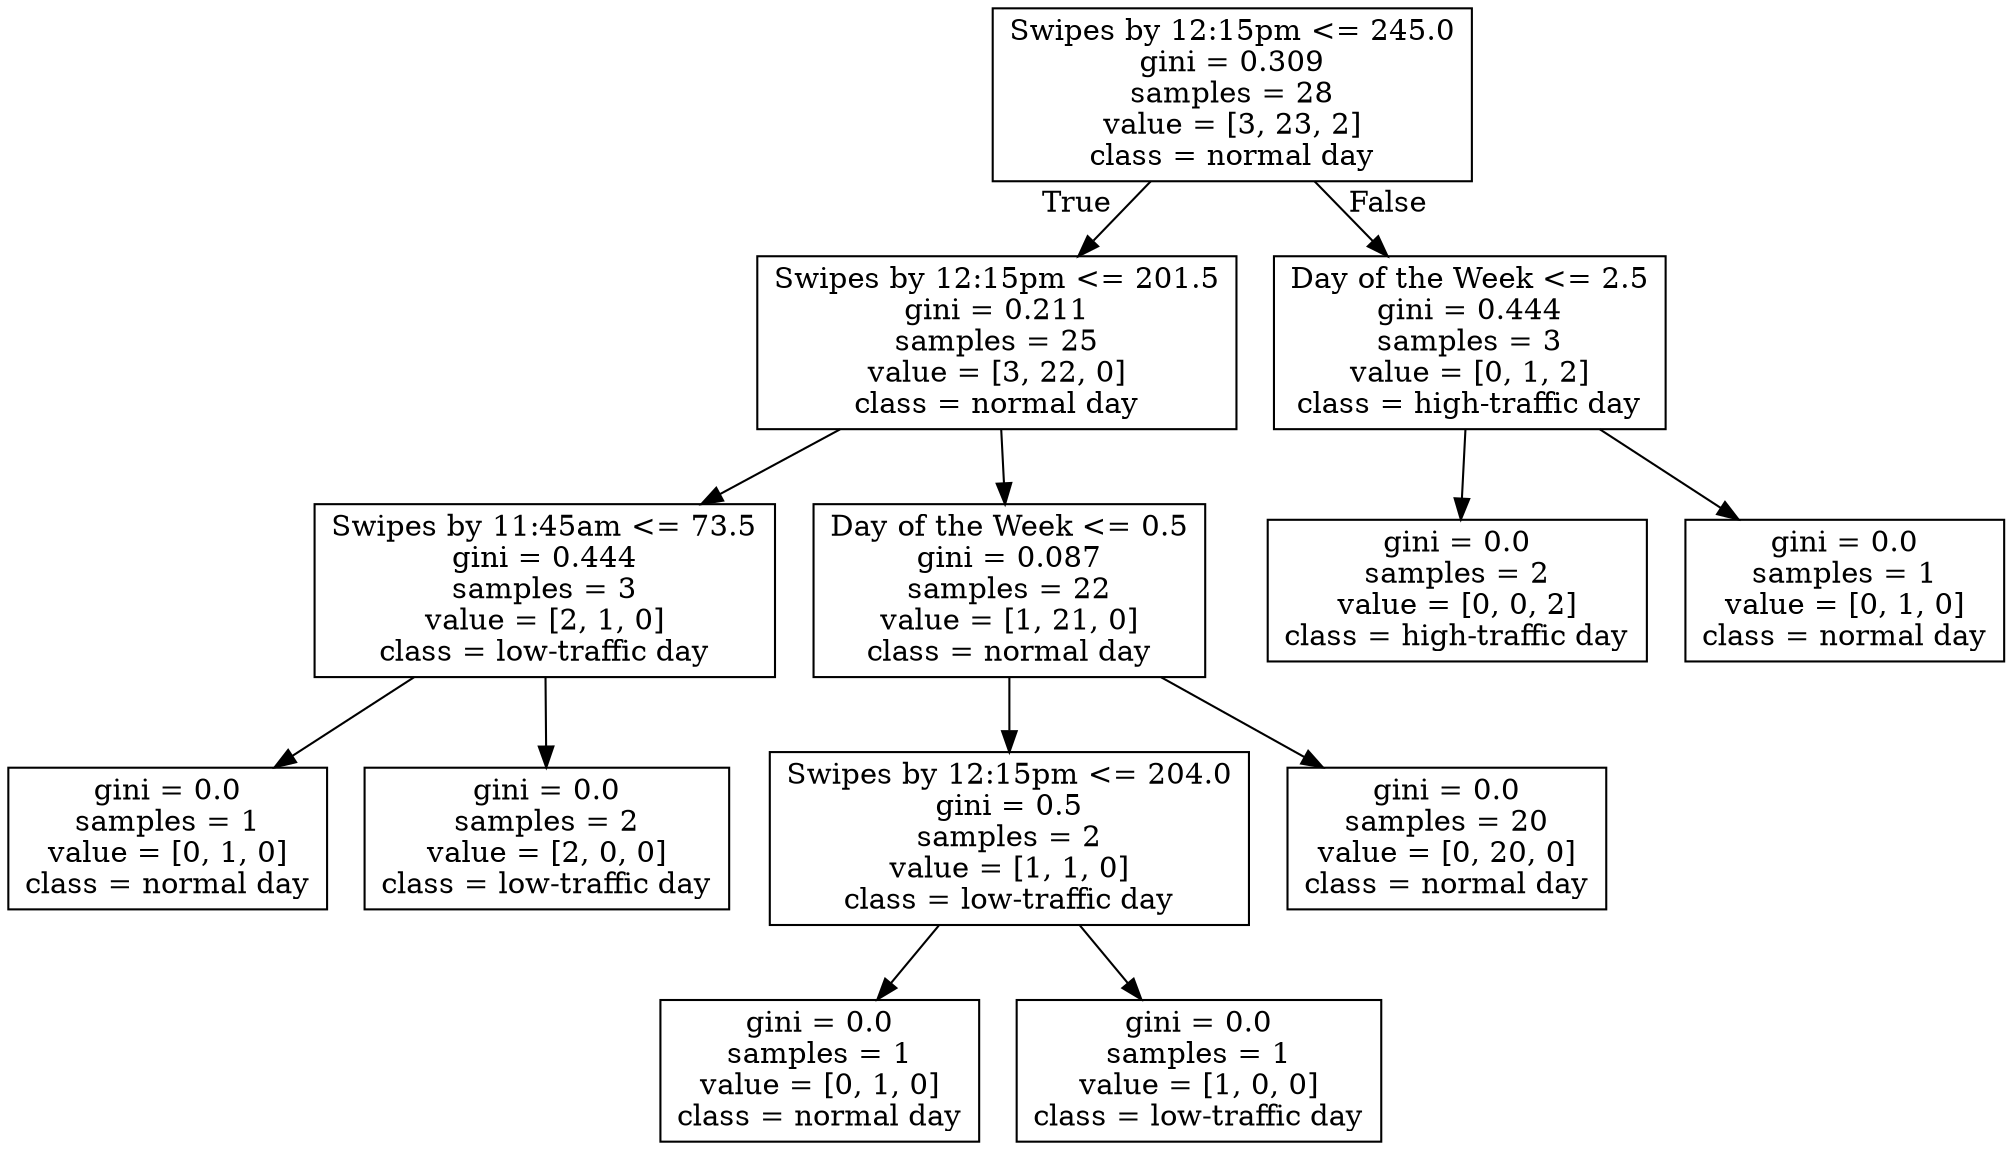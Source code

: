 digraph Tree {
node [shape=box] ;
0 [label="Swipes by 12:15pm <= 245.0\ngini = 0.309\nsamples = 28\nvalue = [3, 23, 2]\nclass = normal day"] ;
1 [label="Swipes by 12:15pm <= 201.5\ngini = 0.211\nsamples = 25\nvalue = [3, 22, 0]\nclass = normal day"] ;
0 -> 1 [labeldistance=2.5, labelangle=45, headlabel="True"] ;
2 [label="Swipes by 11:45am <= 73.5\ngini = 0.444\nsamples = 3\nvalue = [2, 1, 0]\nclass = low-traffic day"] ;
1 -> 2 ;
3 [label="gini = 0.0\nsamples = 1\nvalue = [0, 1, 0]\nclass = normal day"] ;
2 -> 3 ;
4 [label="gini = 0.0\nsamples = 2\nvalue = [2, 0, 0]\nclass = low-traffic day"] ;
2 -> 4 ;
5 [label="Day of the Week <= 0.5\ngini = 0.087\nsamples = 22\nvalue = [1, 21, 0]\nclass = normal day"] ;
1 -> 5 ;
6 [label="Swipes by 12:15pm <= 204.0\ngini = 0.5\nsamples = 2\nvalue = [1, 1, 0]\nclass = low-traffic day"] ;
5 -> 6 ;
7 [label="gini = 0.0\nsamples = 1\nvalue = [0, 1, 0]\nclass = normal day"] ;
6 -> 7 ;
8 [label="gini = 0.0\nsamples = 1\nvalue = [1, 0, 0]\nclass = low-traffic day"] ;
6 -> 8 ;
9 [label="gini = 0.0\nsamples = 20\nvalue = [0, 20, 0]\nclass = normal day"] ;
5 -> 9 ;
10 [label="Day of the Week <= 2.5\ngini = 0.444\nsamples = 3\nvalue = [0, 1, 2]\nclass = high-traffic day"] ;
0 -> 10 [labeldistance=2.5, labelangle=-45, headlabel="False"] ;
11 [label="gini = 0.0\nsamples = 2\nvalue = [0, 0, 2]\nclass = high-traffic day"] ;
10 -> 11 ;
12 [label="gini = 0.0\nsamples = 1\nvalue = [0, 1, 0]\nclass = normal day"] ;
10 -> 12 ;
}